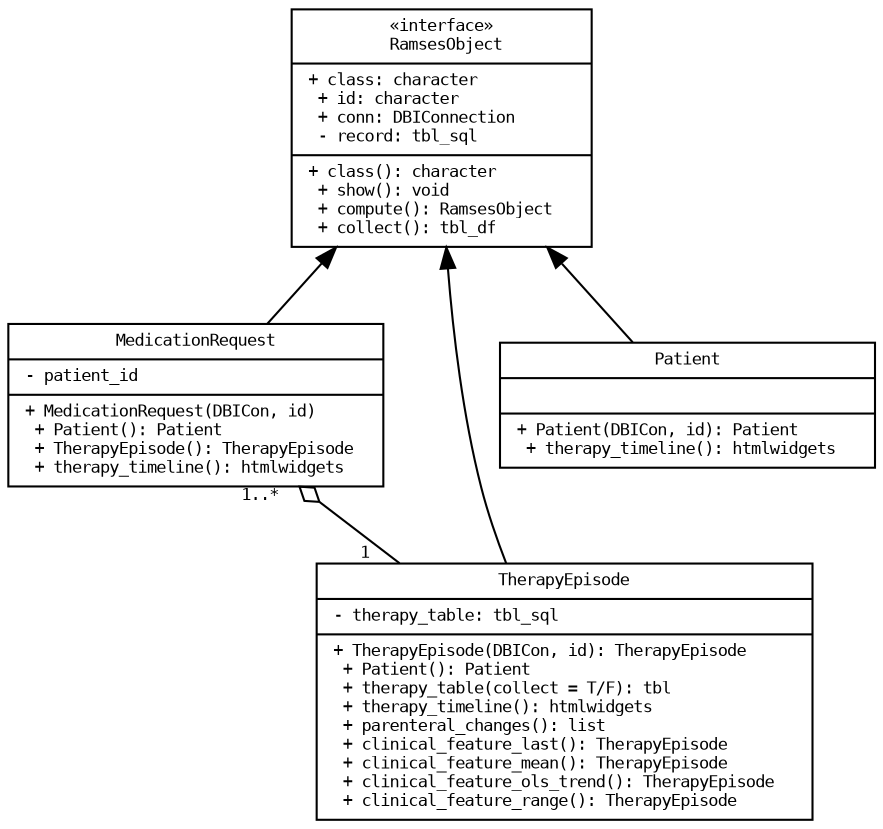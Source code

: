 digraph G {
  

  node [
          fontname = "monospace"
          shape = "record"
          width = 1.5
          fontsize = 8
  ]

  edge [
          fontname = "monospace"
          fontsize = 8
  ]

# arrowheads
# Association open
# Inheritance empty
# Realisation/implementation empty + style=dashed
# Dependency open + style=dashed
# Aggregation odiamond
# Composition diamond


# Interface
RamsesObject [
  width = 2
  label = "{«interface»\n
  RamsesObject|
  + class: character\l
  + id: character\l
  + conn: DBIConnection\l
  - record: tbl_sql\l|
  
  + class(): character\l
  + show(): void\l
  + compute(): RamsesObject\l
  + collect(): tbl_df\l}"
]

/*
Prescription [
  width = 3
  label = "{Prescription|
  - prescription_type: \{\"mono\", \"combo\"\}\l
  - medication_requests\l
  + therapy_id: character\l|
  
  + Prescription(DBICon., id): Prescription\l
  + Patient(): Patient\l
  + TherapyEpisode(): TherapyEpisode\l
  + prescription_type(): \{\"mono\", \"combo\"\}\l
  + medication_requests(): list\l
  + therapy_timeline(): htmlwidgets\l}"
]

Prescription_Mono [
  label = "{Prescription_Mono|
  - type: \"mono\"\l
  }"
]

Prescription_Combo [
  label = "{Prescription_Combo|
  - type: \"combo\"\l
  }"
]
*/

MedicationRequest [
  width = 2.5
  label = "{MedicationRequest|
  - patient_id\l|
  
  + MedicationRequest(DBICon, id)\l
  + Patient(): Patient\l
  + TherapyEpisode(): TherapyEpisode\l
  + therapy_timeline(): htmlwidgets\l}"
  
  # + Clinician(): Clinician\l
  #  + Prescription(): Prescription\l
]

TherapyEpisode [
  width = 3.3
  label = "{TherapyEpisode|
  - therapy_table: tbl_sql\l|
  
  + TherapyEpisode(DBICon, id): TherapyEpisode\l
  + Patient(): Patient\l
  + therapy_table(collect = T/F): tbl\l
  + therapy_timeline(): htmlwidgets\l
  + parenteral_changes(): list\l
  + clinical_feature_last(): TherapyEpisode\l
  + clinical_feature_mean(): TherapyEpisode\l
  + clinical_feature_ols_trend(): TherapyEpisode\l
  + clinical_feature_range(): TherapyEpisode\l}"
#  + medication_request(): list\l}"
]

Patient [
  width = 2.5
  label = "{Patient|
  \l|
  + Patient(DBICon, id): Patient\l
  + therapy_timeline(): htmlwidgets\l}"
]

/*
Clinician [
  width = 2.5
  label = "{Clinician|
  \l|
  + Clinician(DBICon, id): Clinician\l
  + get_specialty(): character\l
  + get_lead_clinician: Clinician\l}"
]*/

/*
TherapyList [
label = "{TherapyList|\l+ id: list\l+ type: \"therapy-list\"\l- TherapyTable: tbl\l+ lazy_status: boolean\l|+ fetch(): data.frame\l + therapy_table(): list\l}"
]
*/


/*RamsesObject -> Prescription [dir=back]
Prescription -> Prescription_Mono [dir=back]
Prescription -> Prescription_Combo [dir=back]*/
RamsesObject -> MedicationRequest [dir=back]

RamsesObject -> Patient [dir=back]
/*RamsesObject -> Clinician [dir=back]*/
RamsesObject -> TherapyEpisode [dir=back]

TherapyEpisode -> MedicationRequest [ constraint=false
  arrowhead=odiamond
  headlabel = "1..*  "
  taillabel = "1   "]
/*Prescription_Mono -> MedicationRequest [ constraint=false
  arrowhead=odiamond
  headlabel = "1..*       "
  taillabel = "1"]
Prescription_Combo -> MedicationRequest [
  arrowhead=odiamond
  headlabel = "2..*    "
  taillabel = "1"]*/


/*Patient -> Clinician [ style = invis ]; 
TherapyEpisode -> Clinician  [ style = invis ]; */
Patient -> TherapyEpisode  [ style = invis ]; 


/*
TherapyEpisode -> TherapyList [constraint=false
  arrowtail=odiamond
  headlabel = "2..*  "
  taillabel = "0..*  "]
*/  
}